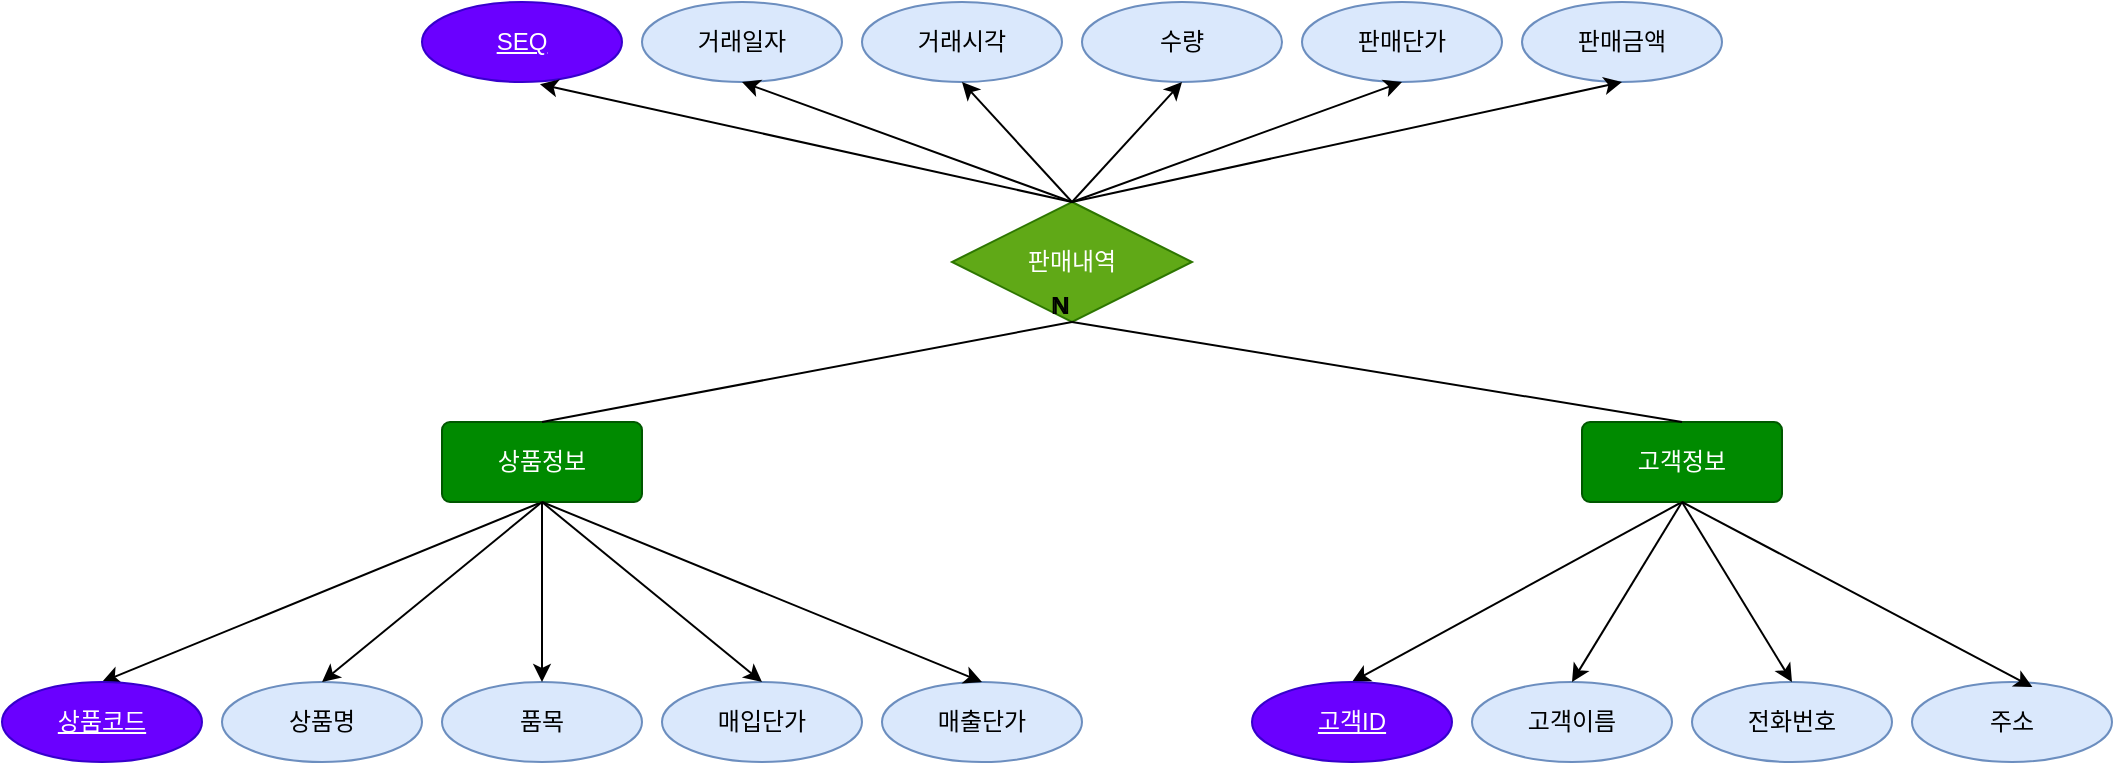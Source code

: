 <mxfile version="21.4.0" type="device">
  <diagram name="페이지-1" id="F8fokXopZoCGRJmgIw7g">
    <mxGraphModel dx="1434" dy="699" grid="1" gridSize="10" guides="1" tooltips="1" connect="1" arrows="1" fold="1" page="1" pageScale="1" pageWidth="4681" pageHeight="3300" math="0" shadow="0">
      <root>
        <mxCell id="0" />
        <mxCell id="1" parent="0" />
        <mxCell id="NkHrAYA78mOsPZmJ_zcQ-7" style="rounded=0;orthogonalLoop=1;jettySize=auto;html=1;exitX=0.5;exitY=1;exitDx=0;exitDy=0;entryX=0.5;entryY=0;entryDx=0;entryDy=0;" parent="1" source="NkHrAYA78mOsPZmJ_zcQ-1" target="NkHrAYA78mOsPZmJ_zcQ-2" edge="1">
          <mxGeometry relative="1" as="geometry" />
        </mxCell>
        <mxCell id="NkHrAYA78mOsPZmJ_zcQ-1" value="상품정보" style="rounded=1;arcSize=10;whiteSpace=wrap;html=1;align=center;fillColor=#008a00;fontColor=#ffffff;strokeColor=#005700;" parent="1" vertex="1">
          <mxGeometry x="310" y="420" width="100" height="40" as="geometry" />
        </mxCell>
        <mxCell id="NkHrAYA78mOsPZmJ_zcQ-2" value="상품코드" style="ellipse;whiteSpace=wrap;html=1;align=center;fontStyle=4;fillColor=#6a00ff;fontColor=#ffffff;strokeColor=#3700CC;" parent="1" vertex="1">
          <mxGeometry x="90" y="550" width="100" height="40" as="geometry" />
        </mxCell>
        <mxCell id="NkHrAYA78mOsPZmJ_zcQ-3" value="상품명" style="ellipse;whiteSpace=wrap;html=1;align=center;fillColor=#dae8fc;strokeColor=#6c8ebf;" parent="1" vertex="1">
          <mxGeometry x="200" y="550" width="100" height="40" as="geometry" />
        </mxCell>
        <mxCell id="NkHrAYA78mOsPZmJ_zcQ-4" value="품목" style="ellipse;whiteSpace=wrap;html=1;align=center;fillColor=#dae8fc;strokeColor=#6c8ebf;" parent="1" vertex="1">
          <mxGeometry x="310" y="550" width="100" height="40" as="geometry" />
        </mxCell>
        <mxCell id="NkHrAYA78mOsPZmJ_zcQ-5" value="매입단가" style="ellipse;whiteSpace=wrap;html=1;align=center;fillColor=#dae8fc;strokeColor=#6c8ebf;" parent="1" vertex="1">
          <mxGeometry x="420" y="550" width="100" height="40" as="geometry" />
        </mxCell>
        <mxCell id="NkHrAYA78mOsPZmJ_zcQ-6" value="매출단가" style="ellipse;whiteSpace=wrap;html=1;align=center;fillColor=#dae8fc;strokeColor=#6c8ebf;" parent="1" vertex="1">
          <mxGeometry x="530" y="550" width="100" height="40" as="geometry" />
        </mxCell>
        <mxCell id="NkHrAYA78mOsPZmJ_zcQ-9" style="rounded=0;orthogonalLoop=1;jettySize=auto;html=1;exitX=0.5;exitY=1;exitDx=0;exitDy=0;" parent="1" source="NkHrAYA78mOsPZmJ_zcQ-1" edge="1">
          <mxGeometry relative="1" as="geometry">
            <mxPoint x="330" y="510" as="sourcePoint" />
            <mxPoint x="250" y="550" as="targetPoint" />
          </mxGeometry>
        </mxCell>
        <mxCell id="NkHrAYA78mOsPZmJ_zcQ-10" style="rounded=0;orthogonalLoop=1;jettySize=auto;html=1;exitX=0.5;exitY=1;exitDx=0;exitDy=0;" parent="1" source="NkHrAYA78mOsPZmJ_zcQ-1" target="NkHrAYA78mOsPZmJ_zcQ-4" edge="1">
          <mxGeometry relative="1" as="geometry">
            <mxPoint x="370" y="510" as="sourcePoint" />
            <mxPoint x="280" y="570" as="targetPoint" />
          </mxGeometry>
        </mxCell>
        <mxCell id="NkHrAYA78mOsPZmJ_zcQ-11" style="rounded=0;orthogonalLoop=1;jettySize=auto;html=1;entryX=0.5;entryY=0;entryDx=0;entryDy=0;exitX=0.5;exitY=1;exitDx=0;exitDy=0;" parent="1" source="NkHrAYA78mOsPZmJ_zcQ-1" target="NkHrAYA78mOsPZmJ_zcQ-5" edge="1">
          <mxGeometry relative="1" as="geometry">
            <mxPoint x="360" y="490" as="sourcePoint" />
            <mxPoint x="385" y="570" as="targetPoint" />
          </mxGeometry>
        </mxCell>
        <mxCell id="NkHrAYA78mOsPZmJ_zcQ-12" style="rounded=0;orthogonalLoop=1;jettySize=auto;html=1;entryX=0.5;entryY=0;entryDx=0;entryDy=0;exitX=0.5;exitY=1;exitDx=0;exitDy=0;" parent="1" source="NkHrAYA78mOsPZmJ_zcQ-1" target="NkHrAYA78mOsPZmJ_zcQ-6" edge="1">
          <mxGeometry relative="1" as="geometry">
            <mxPoint x="370" y="510" as="sourcePoint" />
            <mxPoint x="510" y="573" as="targetPoint" />
          </mxGeometry>
        </mxCell>
        <mxCell id="NkHrAYA78mOsPZmJ_zcQ-13" style="rounded=0;orthogonalLoop=1;jettySize=auto;html=1;exitX=0.5;exitY=1;exitDx=0;exitDy=0;entryX=0.5;entryY=0;entryDx=0;entryDy=0;" parent="1" source="NkHrAYA78mOsPZmJ_zcQ-14" target="NkHrAYA78mOsPZmJ_zcQ-15" edge="1">
          <mxGeometry relative="1" as="geometry" />
        </mxCell>
        <mxCell id="NkHrAYA78mOsPZmJ_zcQ-14" value="고객정보" style="rounded=1;arcSize=10;whiteSpace=wrap;html=1;align=center;fillColor=#008a00;fontColor=#ffffff;strokeColor=#005700;" parent="1" vertex="1">
          <mxGeometry x="880" y="420" width="100" height="40" as="geometry" />
        </mxCell>
        <mxCell id="NkHrAYA78mOsPZmJ_zcQ-15" value="고객ID" style="ellipse;whiteSpace=wrap;html=1;align=center;fontStyle=4;fillColor=#6a00ff;fontColor=#ffffff;strokeColor=#3700CC;" parent="1" vertex="1">
          <mxGeometry x="715" y="550" width="100" height="40" as="geometry" />
        </mxCell>
        <mxCell id="NkHrAYA78mOsPZmJ_zcQ-16" value="고객이름" style="ellipse;whiteSpace=wrap;html=1;align=center;fillColor=#dae8fc;strokeColor=#6c8ebf;" parent="1" vertex="1">
          <mxGeometry x="825" y="550" width="100" height="40" as="geometry" />
        </mxCell>
        <mxCell id="NkHrAYA78mOsPZmJ_zcQ-17" value="전화번호" style="ellipse;whiteSpace=wrap;html=1;align=center;fillColor=#dae8fc;strokeColor=#6c8ebf;" parent="1" vertex="1">
          <mxGeometry x="935" y="550" width="100" height="40" as="geometry" />
        </mxCell>
        <mxCell id="NkHrAYA78mOsPZmJ_zcQ-18" value="주소" style="ellipse;whiteSpace=wrap;html=1;align=center;fillColor=#dae8fc;strokeColor=#6c8ebf;" parent="1" vertex="1">
          <mxGeometry x="1045" y="550" width="100" height="40" as="geometry" />
        </mxCell>
        <mxCell id="NkHrAYA78mOsPZmJ_zcQ-20" style="rounded=0;orthogonalLoop=1;jettySize=auto;html=1;exitX=0.5;exitY=1;exitDx=0;exitDy=0;entryX=0.5;entryY=0;entryDx=0;entryDy=0;" parent="1" source="NkHrAYA78mOsPZmJ_zcQ-14" target="NkHrAYA78mOsPZmJ_zcQ-16" edge="1">
          <mxGeometry relative="1" as="geometry">
            <mxPoint x="900" y="500" as="sourcePoint" />
            <mxPoint x="771" y="564" as="targetPoint" />
          </mxGeometry>
        </mxCell>
        <mxCell id="NkHrAYA78mOsPZmJ_zcQ-21" style="rounded=0;orthogonalLoop=1;jettySize=auto;html=1;exitX=0.5;exitY=1;exitDx=0;exitDy=0;entryX=0.5;entryY=0;entryDx=0;entryDy=0;" parent="1" source="NkHrAYA78mOsPZmJ_zcQ-14" target="NkHrAYA78mOsPZmJ_zcQ-17" edge="1">
          <mxGeometry relative="1" as="geometry">
            <mxPoint x="940" y="500" as="sourcePoint" />
            <mxPoint x="850" y="560" as="targetPoint" />
          </mxGeometry>
        </mxCell>
        <mxCell id="NkHrAYA78mOsPZmJ_zcQ-22" style="rounded=0;orthogonalLoop=1;jettySize=auto;html=1;entryX=0.602;entryY=0.063;entryDx=0;entryDy=0;entryPerimeter=0;exitX=0.5;exitY=1;exitDx=0;exitDy=0;" parent="1" target="NkHrAYA78mOsPZmJ_zcQ-18" edge="1" source="NkHrAYA78mOsPZmJ_zcQ-14">
          <mxGeometry relative="1" as="geometry">
            <mxPoint x="930" y="490" as="sourcePoint" />
            <mxPoint x="955" y="560" as="targetPoint" />
          </mxGeometry>
        </mxCell>
        <mxCell id="NkHrAYA78mOsPZmJ_zcQ-24" value="판매내역" style="shape=rhombus;perimeter=rhombusPerimeter;whiteSpace=wrap;html=1;align=center;fillColor=#60a917;fontColor=#ffffff;strokeColor=#2D7600;" parent="1" vertex="1">
          <mxGeometry x="565" y="310" width="120" height="60" as="geometry" />
        </mxCell>
        <mxCell id="NkHrAYA78mOsPZmJ_zcQ-25" value="" style="endArrow=none;html=1;rounded=0;exitX=0.5;exitY=0;exitDx=0;exitDy=0;entryX=0.5;entryY=1;entryDx=0;entryDy=0;" parent="1" source="NkHrAYA78mOsPZmJ_zcQ-1" target="NkHrAYA78mOsPZmJ_zcQ-24" edge="1">
          <mxGeometry relative="1" as="geometry">
            <mxPoint x="355" y="370" as="sourcePoint" />
            <mxPoint x="715" y="380" as="targetPoint" />
          </mxGeometry>
        </mxCell>
        <mxCell id="NkHrAYA78mOsPZmJ_zcQ-26" value="N" style="resizable=0;html=1;whiteSpace=wrap;align=right;verticalAlign=bottom;" parent="NkHrAYA78mOsPZmJ_zcQ-25" connectable="0" vertex="1">
          <mxGeometry x="1" relative="1" as="geometry" />
        </mxCell>
        <mxCell id="NkHrAYA78mOsPZmJ_zcQ-27" value="" style="endArrow=none;html=1;rounded=0;exitX=0.5;exitY=0;exitDx=0;exitDy=0;entryX=0.5;entryY=1;entryDx=0;entryDy=0;" parent="1" source="NkHrAYA78mOsPZmJ_zcQ-14" target="NkHrAYA78mOsPZmJ_zcQ-24" edge="1">
          <mxGeometry relative="1" as="geometry">
            <mxPoint x="925" y="370" as="sourcePoint" />
            <mxPoint x="615" y="280" as="targetPoint" />
          </mxGeometry>
        </mxCell>
        <mxCell id="NkHrAYA78mOsPZmJ_zcQ-28" value="N" style="resizable=0;html=1;whiteSpace=wrap;align=right;verticalAlign=bottom;" parent="NkHrAYA78mOsPZmJ_zcQ-27" connectable="0" vertex="1">
          <mxGeometry x="1" relative="1" as="geometry" />
        </mxCell>
        <mxCell id="NkHrAYA78mOsPZmJ_zcQ-30" value="거래일자" style="ellipse;whiteSpace=wrap;html=1;align=center;fillColor=#dae8fc;strokeColor=#6c8ebf;" parent="1" vertex="1">
          <mxGeometry x="410" y="210" width="100" height="40" as="geometry" />
        </mxCell>
        <mxCell id="NkHrAYA78mOsPZmJ_zcQ-31" value="거래시각" style="ellipse;whiteSpace=wrap;html=1;align=center;fillColor=#dae8fc;strokeColor=#6c8ebf;" parent="1" vertex="1">
          <mxGeometry x="520" y="210" width="100" height="40" as="geometry" />
        </mxCell>
        <mxCell id="NkHrAYA78mOsPZmJ_zcQ-32" value="수량" style="ellipse;whiteSpace=wrap;html=1;align=center;fillColor=#dae8fc;strokeColor=#6c8ebf;" parent="1" vertex="1">
          <mxGeometry x="630" y="210" width="100" height="40" as="geometry" />
        </mxCell>
        <mxCell id="NkHrAYA78mOsPZmJ_zcQ-34" value="판매단가" style="ellipse;whiteSpace=wrap;html=1;align=center;fillColor=#dae8fc;strokeColor=#6c8ebf;" parent="1" vertex="1">
          <mxGeometry x="740" y="210" width="100" height="40" as="geometry" />
        </mxCell>
        <mxCell id="NkHrAYA78mOsPZmJ_zcQ-35" value="판매금액" style="ellipse;whiteSpace=wrap;html=1;align=center;fillColor=#dae8fc;strokeColor=#6c8ebf;" parent="1" vertex="1">
          <mxGeometry x="850" y="210" width="100" height="40" as="geometry" />
        </mxCell>
        <mxCell id="NkHrAYA78mOsPZmJ_zcQ-36" value="SEQ" style="ellipse;whiteSpace=wrap;html=1;align=center;fontStyle=4;fillColor=#6a00ff;fontColor=#ffffff;strokeColor=#3700CC;" parent="1" vertex="1">
          <mxGeometry x="300" y="210" width="100" height="40" as="geometry" />
        </mxCell>
        <mxCell id="NkHrAYA78mOsPZmJ_zcQ-37" style="rounded=0;orthogonalLoop=1;jettySize=auto;html=1;exitX=0.5;exitY=0;exitDx=0;exitDy=0;entryX=0.59;entryY=1.028;entryDx=0;entryDy=0;entryPerimeter=0;" parent="1" source="NkHrAYA78mOsPZmJ_zcQ-24" target="NkHrAYA78mOsPZmJ_zcQ-36" edge="1">
          <mxGeometry relative="1" as="geometry">
            <mxPoint x="365" y="450" as="sourcePoint" />
            <mxPoint x="171" y="526" as="targetPoint" />
          </mxGeometry>
        </mxCell>
        <mxCell id="NkHrAYA78mOsPZmJ_zcQ-38" style="rounded=0;orthogonalLoop=1;jettySize=auto;html=1;exitX=0.5;exitY=0;exitDx=0;exitDy=0;entryX=0.5;entryY=1;entryDx=0;entryDy=0;" parent="1" source="NkHrAYA78mOsPZmJ_zcQ-24" target="NkHrAYA78mOsPZmJ_zcQ-30" edge="1">
          <mxGeometry relative="1" as="geometry">
            <mxPoint x="615" y="260" as="sourcePoint" />
            <mxPoint x="324" y="161" as="targetPoint" />
          </mxGeometry>
        </mxCell>
        <mxCell id="NkHrAYA78mOsPZmJ_zcQ-39" style="rounded=0;orthogonalLoop=1;jettySize=auto;html=1;exitX=0.5;exitY=0;exitDx=0;exitDy=0;entryX=0.5;entryY=1;entryDx=0;entryDy=0;" parent="1" source="NkHrAYA78mOsPZmJ_zcQ-24" target="NkHrAYA78mOsPZmJ_zcQ-31" edge="1">
          <mxGeometry relative="1" as="geometry">
            <mxPoint x="615" y="260" as="sourcePoint" />
            <mxPoint x="425" y="160" as="targetPoint" />
          </mxGeometry>
        </mxCell>
        <mxCell id="NkHrAYA78mOsPZmJ_zcQ-40" style="rounded=0;orthogonalLoop=1;jettySize=auto;html=1;entryX=0.5;entryY=1;entryDx=0;entryDy=0;exitX=0.5;exitY=0;exitDx=0;exitDy=0;" parent="1" source="NkHrAYA78mOsPZmJ_zcQ-24" target="NkHrAYA78mOsPZmJ_zcQ-32" edge="1">
          <mxGeometry relative="1" as="geometry">
            <mxPoint x="605" y="250" as="sourcePoint" />
            <mxPoint x="535" y="160" as="targetPoint" />
          </mxGeometry>
        </mxCell>
        <mxCell id="NkHrAYA78mOsPZmJ_zcQ-41" style="rounded=0;orthogonalLoop=1;jettySize=auto;html=1;entryX=0.5;entryY=1;entryDx=0;entryDy=0;exitX=0.5;exitY=0;exitDx=0;exitDy=0;" parent="1" source="NkHrAYA78mOsPZmJ_zcQ-24" target="NkHrAYA78mOsPZmJ_zcQ-34" edge="1">
          <mxGeometry relative="1" as="geometry">
            <mxPoint x="615" y="260" as="sourcePoint" />
            <mxPoint x="645" y="160" as="targetPoint" />
          </mxGeometry>
        </mxCell>
        <mxCell id="NkHrAYA78mOsPZmJ_zcQ-42" style="rounded=0;orthogonalLoop=1;jettySize=auto;html=1;entryX=0.5;entryY=1;entryDx=0;entryDy=0;exitX=0.5;exitY=0;exitDx=0;exitDy=0;" parent="1" source="NkHrAYA78mOsPZmJ_zcQ-24" target="NkHrAYA78mOsPZmJ_zcQ-35" edge="1">
          <mxGeometry relative="1" as="geometry">
            <mxPoint x="615" y="260" as="sourcePoint" />
            <mxPoint x="755" y="160" as="targetPoint" />
          </mxGeometry>
        </mxCell>
      </root>
    </mxGraphModel>
  </diagram>
</mxfile>
